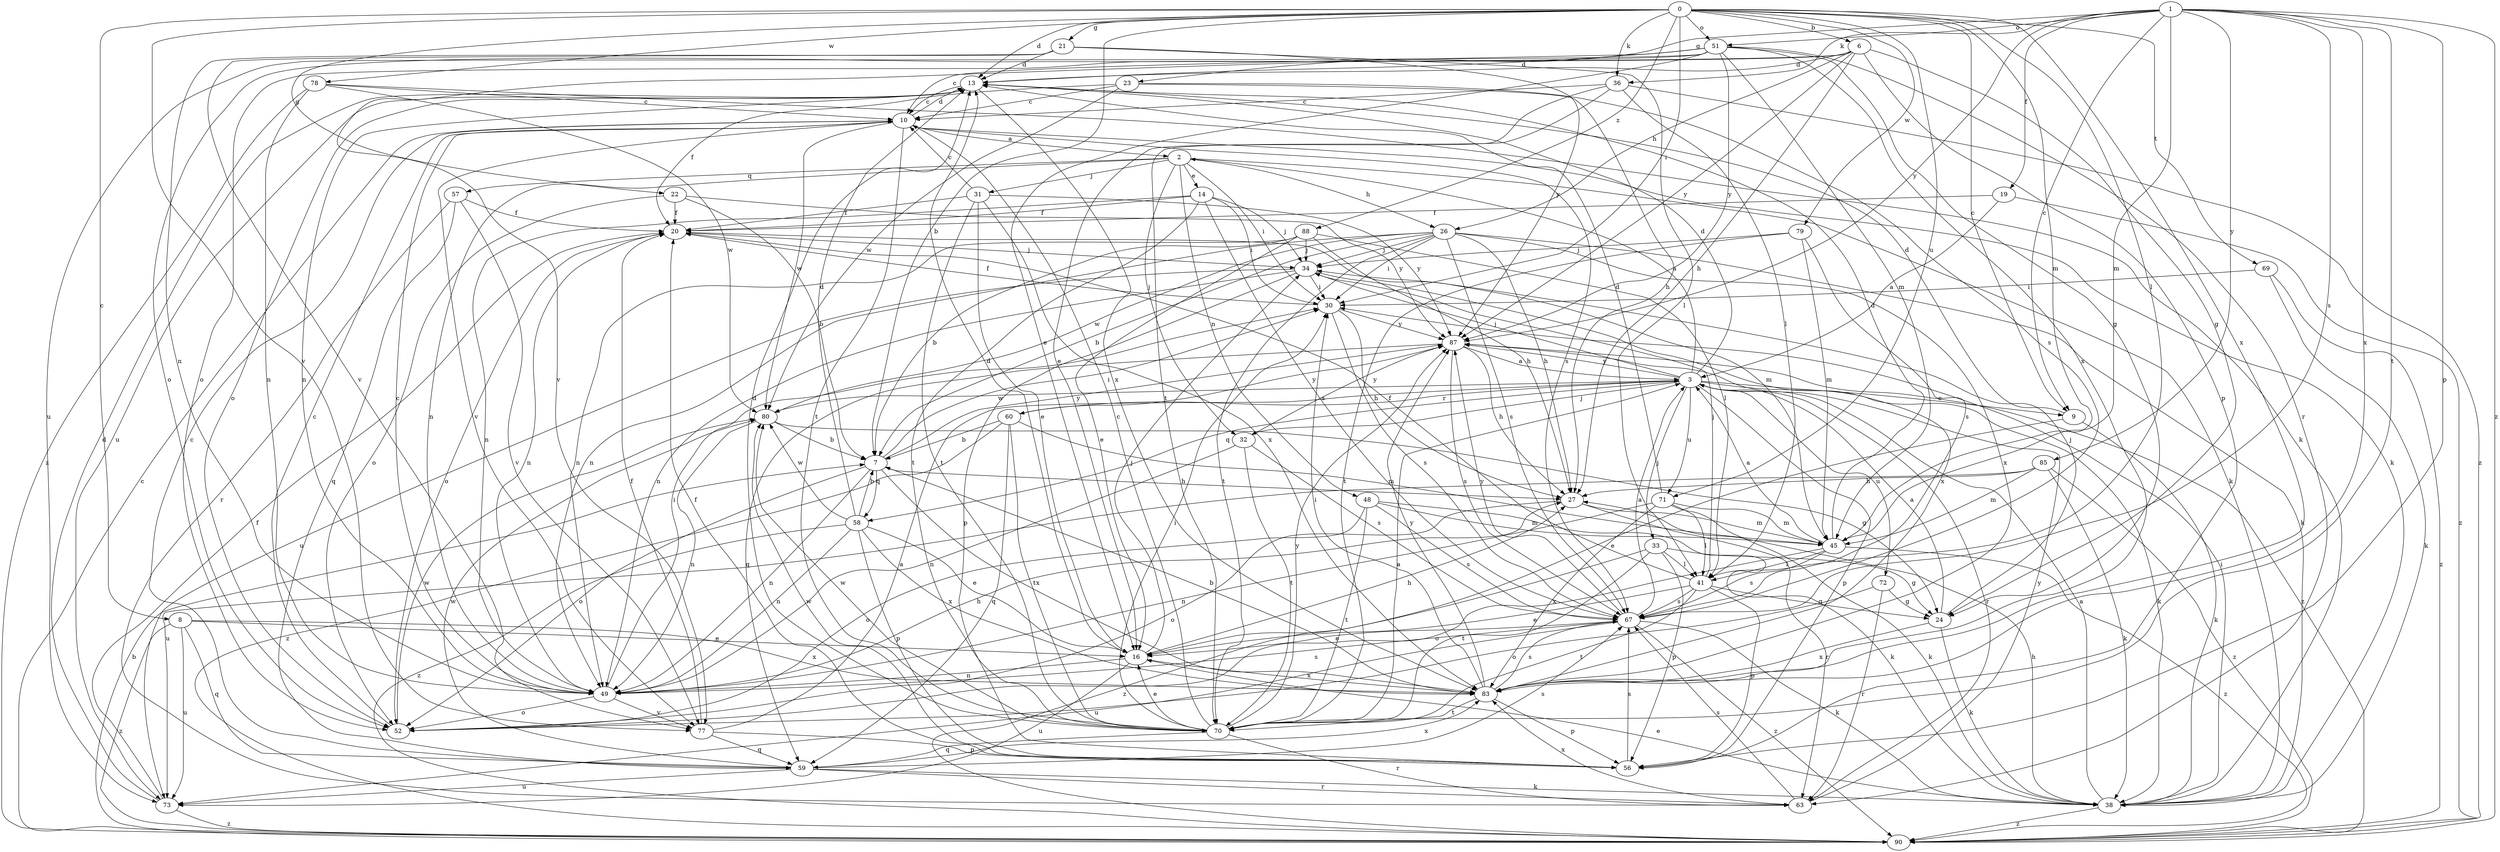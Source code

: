 strict digraph  {
0;
1;
2;
3;
6;
7;
8;
9;
10;
13;
14;
16;
19;
20;
21;
22;
23;
24;
26;
27;
30;
31;
32;
33;
34;
36;
38;
41;
45;
48;
49;
51;
52;
56;
57;
58;
59;
60;
63;
67;
69;
70;
71;
72;
73;
77;
78;
79;
80;
83;
85;
87;
88;
90;
0 -> 6  [label=b];
0 -> 7  [label=b];
0 -> 8  [label=c];
0 -> 9  [label=c];
0 -> 13  [label=d];
0 -> 21  [label=g];
0 -> 22  [label=g];
0 -> 30  [label=i];
0 -> 36  [label=k];
0 -> 41  [label=l];
0 -> 45  [label=m];
0 -> 51  [label=o];
0 -> 69  [label=t];
0 -> 71  [label=u];
0 -> 77  [label=v];
0 -> 78  [label=w];
0 -> 79  [label=w];
0 -> 83  [label=x];
0 -> 88  [label=z];
1 -> 9  [label=c];
1 -> 19  [label=f];
1 -> 23  [label=g];
1 -> 36  [label=k];
1 -> 45  [label=m];
1 -> 51  [label=o];
1 -> 56  [label=p];
1 -> 67  [label=s];
1 -> 70  [label=t];
1 -> 83  [label=x];
1 -> 85  [label=y];
1 -> 87  [label=y];
1 -> 90  [label=z];
2 -> 14  [label=e];
2 -> 26  [label=h];
2 -> 30  [label=i];
2 -> 31  [label=j];
2 -> 32  [label=j];
2 -> 38  [label=k];
2 -> 48  [label=n];
2 -> 49  [label=n];
2 -> 57  [label=q];
3 -> 2  [label=a];
3 -> 9  [label=c];
3 -> 13  [label=d];
3 -> 32  [label=j];
3 -> 33  [label=j];
3 -> 34  [label=j];
3 -> 38  [label=k];
3 -> 56  [label=p];
3 -> 58  [label=q];
3 -> 60  [label=r];
3 -> 63  [label=r];
3 -> 71  [label=u];
3 -> 72  [label=u];
3 -> 80  [label=w];
3 -> 87  [label=y];
6 -> 13  [label=d];
6 -> 24  [label=g];
6 -> 26  [label=h];
6 -> 27  [label=h];
6 -> 52  [label=o];
6 -> 56  [label=p];
6 -> 77  [label=v];
6 -> 87  [label=y];
7 -> 27  [label=h];
7 -> 30  [label=i];
7 -> 49  [label=n];
7 -> 52  [label=o];
7 -> 58  [label=q];
7 -> 83  [label=x];
7 -> 87  [label=y];
8 -> 16  [label=e];
8 -> 59  [label=q];
8 -> 73  [label=u];
8 -> 83  [label=x];
8 -> 90  [label=z];
9 -> 13  [label=d];
9 -> 16  [label=e];
9 -> 38  [label=k];
10 -> 2  [label=a];
10 -> 13  [label=d];
10 -> 38  [label=k];
10 -> 67  [label=s];
10 -> 70  [label=t];
10 -> 77  [label=v];
10 -> 80  [label=w];
13 -> 10  [label=c];
13 -> 49  [label=n];
13 -> 52  [label=o];
13 -> 73  [label=u];
13 -> 83  [label=x];
14 -> 20  [label=f];
14 -> 30  [label=i];
14 -> 34  [label=j];
14 -> 49  [label=n];
14 -> 67  [label=s];
14 -> 70  [label=t];
16 -> 13  [label=d];
16 -> 27  [label=h];
16 -> 34  [label=j];
16 -> 49  [label=n];
16 -> 73  [label=u];
16 -> 83  [label=x];
19 -> 3  [label=a];
19 -> 20  [label=f];
19 -> 90  [label=z];
20 -> 34  [label=j];
20 -> 45  [label=m];
20 -> 49  [label=n];
20 -> 52  [label=o];
21 -> 13  [label=d];
21 -> 41  [label=l];
21 -> 49  [label=n];
21 -> 77  [label=v];
21 -> 87  [label=y];
22 -> 7  [label=b];
22 -> 20  [label=f];
22 -> 52  [label=o];
22 -> 87  [label=y];
23 -> 10  [label=c];
23 -> 20  [label=f];
23 -> 27  [label=h];
23 -> 67  [label=s];
23 -> 80  [label=w];
24 -> 3  [label=a];
24 -> 34  [label=j];
24 -> 38  [label=k];
24 -> 83  [label=x];
26 -> 7  [label=b];
26 -> 27  [label=h];
26 -> 30  [label=i];
26 -> 34  [label=j];
26 -> 38  [label=k];
26 -> 49  [label=n];
26 -> 67  [label=s];
26 -> 70  [label=t];
26 -> 80  [label=w];
26 -> 83  [label=x];
27 -> 45  [label=m];
27 -> 52  [label=o];
27 -> 63  [label=r];
30 -> 20  [label=f];
30 -> 27  [label=h];
30 -> 67  [label=s];
30 -> 87  [label=y];
31 -> 10  [label=c];
31 -> 16  [label=e];
31 -> 20  [label=f];
31 -> 70  [label=t];
31 -> 83  [label=x];
31 -> 87  [label=y];
32 -> 49  [label=n];
32 -> 67  [label=s];
32 -> 70  [label=t];
32 -> 87  [label=y];
33 -> 24  [label=g];
33 -> 41  [label=l];
33 -> 56  [label=p];
33 -> 70  [label=t];
33 -> 90  [label=z];
34 -> 30  [label=i];
34 -> 49  [label=n];
34 -> 56  [label=p];
34 -> 73  [label=u];
34 -> 83  [label=x];
36 -> 10  [label=c];
36 -> 16  [label=e];
36 -> 41  [label=l];
36 -> 70  [label=t];
36 -> 90  [label=z];
38 -> 3  [label=a];
38 -> 16  [label=e];
38 -> 27  [label=h];
38 -> 30  [label=i];
38 -> 90  [label=z];
41 -> 16  [label=e];
41 -> 20  [label=f];
41 -> 24  [label=g];
41 -> 34  [label=j];
41 -> 56  [label=p];
41 -> 67  [label=s];
41 -> 70  [label=t];
45 -> 3  [label=a];
45 -> 13  [label=d];
45 -> 41  [label=l];
45 -> 52  [label=o];
45 -> 67  [label=s];
45 -> 90  [label=z];
48 -> 38  [label=k];
48 -> 45  [label=m];
48 -> 52  [label=o];
48 -> 67  [label=s];
48 -> 70  [label=t];
49 -> 10  [label=c];
49 -> 27  [label=h];
49 -> 30  [label=i];
49 -> 52  [label=o];
49 -> 67  [label=s];
49 -> 77  [label=v];
51 -> 10  [label=c];
51 -> 13  [label=d];
51 -> 16  [label=e];
51 -> 24  [label=g];
51 -> 45  [label=m];
51 -> 52  [label=o];
51 -> 63  [label=r];
51 -> 73  [label=u];
51 -> 83  [label=x];
51 -> 87  [label=y];
52 -> 10  [label=c];
52 -> 80  [label=w];
56 -> 20  [label=f];
56 -> 67  [label=s];
56 -> 80  [label=w];
57 -> 20  [label=f];
57 -> 59  [label=q];
57 -> 63  [label=r];
57 -> 77  [label=v];
58 -> 7  [label=b];
58 -> 13  [label=d];
58 -> 16  [label=e];
58 -> 49  [label=n];
58 -> 56  [label=p];
58 -> 80  [label=w];
58 -> 83  [label=x];
58 -> 90  [label=z];
59 -> 10  [label=c];
59 -> 38  [label=k];
59 -> 63  [label=r];
59 -> 67  [label=s];
59 -> 73  [label=u];
59 -> 80  [label=w];
59 -> 83  [label=x];
60 -> 7  [label=b];
60 -> 45  [label=m];
60 -> 59  [label=q];
60 -> 70  [label=t];
60 -> 87  [label=y];
60 -> 90  [label=z];
63 -> 67  [label=s];
63 -> 83  [label=x];
63 -> 87  [label=y];
67 -> 3  [label=a];
67 -> 16  [label=e];
67 -> 38  [label=k];
67 -> 73  [label=u];
67 -> 87  [label=y];
67 -> 90  [label=z];
69 -> 30  [label=i];
69 -> 38  [label=k];
69 -> 90  [label=z];
70 -> 3  [label=a];
70 -> 10  [label=c];
70 -> 13  [label=d];
70 -> 16  [label=e];
70 -> 30  [label=i];
70 -> 59  [label=q];
70 -> 63  [label=r];
70 -> 80  [label=w];
70 -> 87  [label=y];
71 -> 13  [label=d];
71 -> 38  [label=k];
71 -> 41  [label=l];
71 -> 45  [label=m];
71 -> 49  [label=n];
71 -> 83  [label=x];
72 -> 24  [label=g];
72 -> 52  [label=o];
72 -> 63  [label=r];
73 -> 13  [label=d];
73 -> 20  [label=f];
73 -> 90  [label=z];
77 -> 3  [label=a];
77 -> 20  [label=f];
77 -> 56  [label=p];
77 -> 59  [label=q];
78 -> 10  [label=c];
78 -> 38  [label=k];
78 -> 49  [label=n];
78 -> 80  [label=w];
78 -> 90  [label=z];
79 -> 34  [label=j];
79 -> 45  [label=m];
79 -> 67  [label=s];
79 -> 70  [label=t];
80 -> 7  [label=b];
80 -> 24  [label=g];
80 -> 49  [label=n];
83 -> 7  [label=b];
83 -> 30  [label=i];
83 -> 56  [label=p];
83 -> 67  [label=s];
83 -> 70  [label=t];
83 -> 87  [label=y];
85 -> 27  [label=h];
85 -> 38  [label=k];
85 -> 45  [label=m];
85 -> 73  [label=u];
85 -> 90  [label=z];
87 -> 3  [label=a];
87 -> 27  [label=h];
87 -> 59  [label=q];
87 -> 67  [label=s];
87 -> 90  [label=z];
88 -> 7  [label=b];
88 -> 16  [label=e];
88 -> 27  [label=h];
88 -> 34  [label=j];
88 -> 41  [label=l];
88 -> 49  [label=n];
90 -> 7  [label=b];
90 -> 10  [label=c];
}
